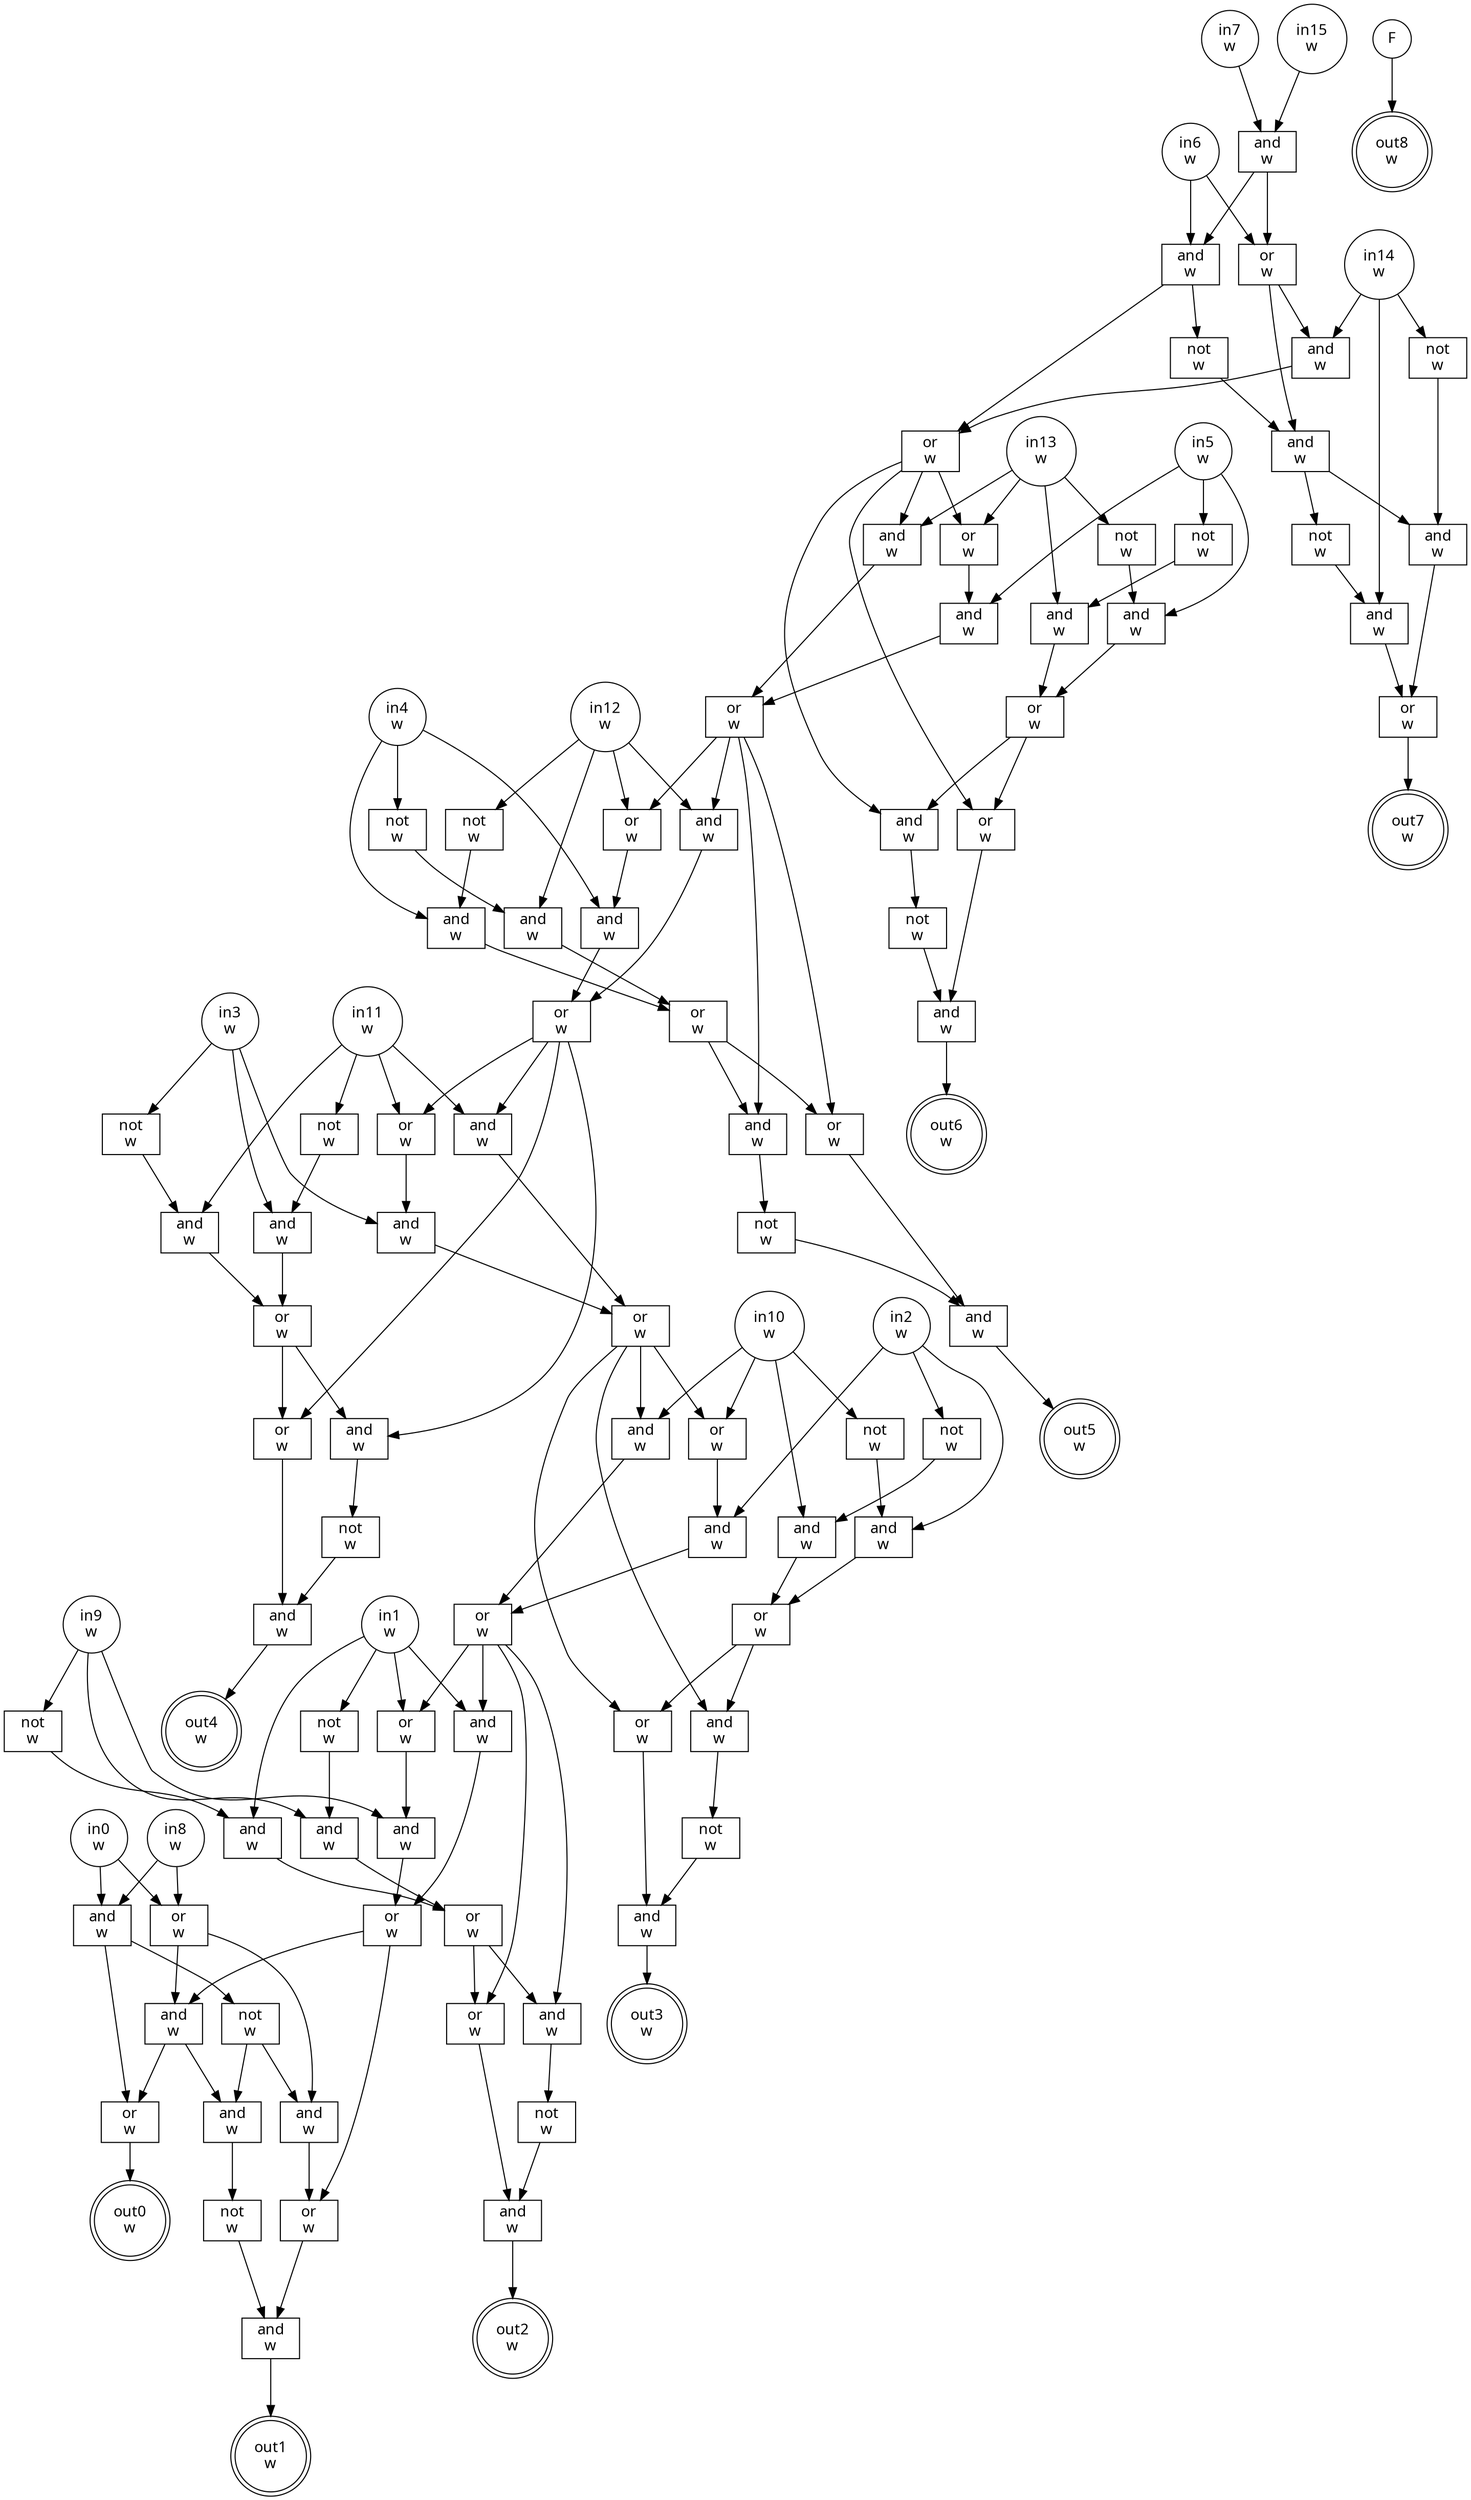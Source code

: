 digraph circuit{
	node [style = filled, fillcolor = white,shape=rect, fontname=geneva]
	g0 [label="in0\nw",shape=circle,fillcolor=white]
	g1 [label="in1\nw",shape=circle,fillcolor=white]
	g2 [label="in2\nw",shape=circle,fillcolor=white]
	g3 [label="in3\nw",shape=circle,fillcolor=white]
	g4 [label="in4\nw",shape=circle,fillcolor=white]
	g5 [label="in5\nw",shape=circle,fillcolor=white]
	g6 [label="in6\nw",shape=circle,fillcolor=white]
	g7 [label="in7\nw",shape=circle,fillcolor=white]
	g8 [label="in8\nw",shape=circle,fillcolor=white]
	g9 [label="in9\nw",shape=circle,fillcolor=white]
	g10 [label="in10\nw",shape=circle,fillcolor=white]
	g11 [label="in11\nw",shape=circle,fillcolor=white]
	g12 [label="in12\nw",shape=circle,fillcolor=white]
	g13 [label="in13\nw",shape=circle,fillcolor=white]
	g14 [label="in14\nw",shape=circle,fillcolor=white]
	g15 [label="in15\nw",shape=circle,fillcolor=white]
	g16 [label="F",shape=circle,fillcolor=white]
	g17 [label="not\nw",fillcolor=white]
	g18 [label="not\nw",fillcolor=white]
	g19 [label="not\nw",fillcolor=white]
	g20 [label="not\nw",fillcolor=white]
	g21 [label="not\nw",fillcolor=white]
	g22 [label="not\nw",fillcolor=white]
	g23 [label="and\nw",fillcolor=white]
	g24 [label="and\nw",fillcolor=white]
	g25 [label="not\nw",fillcolor=white]
	g26 [label="or\nw",fillcolor=white]
	g27 [label="and\nw",fillcolor=white]
	g28 [label="and\nw",fillcolor=white]
	g29 [label="not\nw",fillcolor=white]
	g30 [label="and\nw",fillcolor=white]
	g31 [label="or\nw",fillcolor=white]
	g32 [label="and\nw",fillcolor=white]
	g33 [label="or\nw",fillcolor=white]
	g34 [label="or\nw",fillcolor=white]
	g35 [label="and\nw",fillcolor=white]
	g36 [label="and\nw",fillcolor=white]
	g37 [label="and\nw",fillcolor=white]
	g38 [label="or\nw",fillcolor=white]
	g39 [label="or\nw",fillcolor=white]
	g40 [label="and\nw",fillcolor=white]
	g41 [label="not\nw",fillcolor=white]
	g42 [label="and\nw",fillcolor=white]
	g43 [label="or\nw",fillcolor=white]
	g44 [label="and\nw",fillcolor=white]
	g45 [label="not\nw",fillcolor=white]
	g46 [label="or\nw",fillcolor=white]
	g47 [label="and\nw",fillcolor=white]
	g48 [label="and\nw",fillcolor=white]
	g49 [label="and\nw",fillcolor=white]
	g50 [label="or\nw",fillcolor=white]
	g51 [label="or\nw",fillcolor=white]
	g52 [label="and\nw",fillcolor=white]
	g53 [label="not\nw",fillcolor=white]
	g54 [label="and\nw",fillcolor=white]
	g55 [label="or\nw",fillcolor=white]
	g56 [label="and\nw",fillcolor=white]
	g57 [label="not\nw",fillcolor=white]
	g58 [label="or\nw",fillcolor=white]
	g59 [label="and\nw",fillcolor=white]
	g60 [label="and\nw",fillcolor=white]
	g61 [label="and\nw",fillcolor=white]
	g62 [label="or\nw",fillcolor=white]
	g63 [label="or\nw",fillcolor=white]
	g64 [label="and\nw",fillcolor=white]
	g65 [label="not\nw",fillcolor=white]
	g66 [label="and\nw",fillcolor=white]
	g67 [label="or\nw",fillcolor=white]
	g68 [label="and\nw",fillcolor=white]
	g69 [label="not\nw",fillcolor=white]
	g70 [label="or\nw",fillcolor=white]
	g71 [label="and\nw",fillcolor=white]
	g72 [label="and\nw",fillcolor=white]
	g73 [label="and\nw",fillcolor=white]
	g74 [label="or\nw",fillcolor=white]
	g75 [label="not\nw",fillcolor=white]
	g76 [label="and\nw",fillcolor=white]
	g77 [label="or\nw",fillcolor=white]
	g78 [label="and\nw",fillcolor=white]
	g79 [label="not\nw",fillcolor=white]
	g80 [label="or\nw",fillcolor=white]
	g81 [label="and\nw",fillcolor=white]
	g82 [label="and\nw",fillcolor=white]
	g83 [label="or\nw",fillcolor=white]
	g84 [label="and\nw",fillcolor=white]
	g85 [label="and\nw",fillcolor=white]
	g86 [label="or\nw",fillcolor=white]
	g87 [label="not\nw",fillcolor=white]
	g88 [label="and\nw",fillcolor=white]
	g89 [label="or\nw",fillcolor=white]
	g90 [label="and\nw",fillcolor=white]
	g91 [label="not\nw",fillcolor=white]
	g92 [label="or\nw",fillcolor=white]
	g93 [label="and\nw",fillcolor=white]
	g94 [label="and\nw",fillcolor=white]
	g95 [label="not\nw",fillcolor=white]
	g96 [label="or\nw",fillcolor=white]
	g97 [label="and\nw",fillcolor=white]
	g98 [label="or\nw",fillcolor=white]
	g99 [label="and\nw",fillcolor=white]
	g100 [label="and\nw",fillcolor=white]
	g101 [label="not\nw",fillcolor=white]
	g102 [label="and\nw",fillcolor=white]
	g103 [label="or\nw",fillcolor=white]
	g104 [label="out0\nw",shape=doublecircle,fillcolor=white]
	g105 [label="out1\nw",shape=doublecircle,fillcolor=white]
	g106 [label="out2\nw",shape=doublecircle,fillcolor=white]
	g107 [label="out3\nw",shape=doublecircle,fillcolor=white]
	g108 [label="out4\nw",shape=doublecircle,fillcolor=white]
	g109 [label="out5\nw",shape=doublecircle,fillcolor=white]
	g110 [label="out6\nw",shape=doublecircle,fillcolor=white]
	g111 [label="out7\nw",shape=doublecircle,fillcolor=white]
	g112 [label="out8\nw",shape=doublecircle,fillcolor=white]
	edge [fontname=Geneva,fontcolor=forestgreen]
	g0->g94
	g0->g96
	g1->g82
	g1->g83
	g1->g85
	g1->g87
	g2->g72
	g2->g73
	g2->g75
	g3->g60
	g3->g61
	g3->g65
	g4->g48
	g4->g49
	g4->g53
	g5->g36
	g5->g37
	g5->g41
	g6->g24
	g6->g26
	g7->g23
	g8->g94
	g8->g96
	g9->g22
	g9->g84
	g9->g88
	g10->g21
	g10->g63
	g10->g64
	g10->g76
	g11->g20
	g11->g51
	g11->g52
	g11->g66
	g12->g19
	g12->g39
	g12->g40
	g12->g54
	g13->g18
	g13->g34
	g13->g35
	g13->g42
	g14->g17
	g14->g30
	g14->g32
	g15->g23
	g16->g112
	g17->g28
	g18->g36
	g19->g48
	g20->g60
	g21->g72
	g22->g82
	g23->g24
	g23->g26
	g24->g25
	g24->g33
	g25->g27
	g26->g27
	g26->g32
	g27->g28
	g27->g29
	g28->g31
	g29->g30
	g30->g31
	g31->g111
	g32->g33
	g33->g34
	g33->g35
	g33->g44
	g33->g46
	g34->g37
	g35->g38
	g36->g43
	g37->g38
	g38->g39
	g38->g40
	g38->g56
	g38->g58
	g39->g49
	g40->g50
	g41->g42
	g42->g43
	g43->g44
	g43->g46
	g44->g45
	g45->g47
	g46->g47
	g47->g110
	g48->g55
	g49->g50
	g50->g51
	g50->g52
	g50->g68
	g50->g70
	g51->g61
	g52->g62
	g53->g54
	g54->g55
	g55->g56
	g55->g58
	g56->g57
	g57->g59
	g58->g59
	g59->g109
	g60->g67
	g61->g62
	g62->g63
	g62->g64
	g62->g78
	g62->g80
	g63->g73
	g64->g74
	g65->g66
	g66->g67
	g67->g68
	g67->g70
	g68->g69
	g69->g71
	g70->g71
	g71->g108
	g72->g77
	g73->g74
	g74->g83
	g74->g85
	g74->g90
	g74->g92
	g75->g76
	g76->g77
	g77->g78
	g77->g80
	g78->g79
	g79->g81
	g80->g81
	g81->g107
	g82->g89
	g83->g84
	g84->g86
	g85->g86
	g86->g98
	g86->g99
	g87->g88
	g88->g89
	g89->g90
	g89->g92
	g90->g91
	g91->g93
	g92->g93
	g93->g106
	g94->g95
	g94->g103
	g95->g97
	g95->g100
	g96->g97
	g96->g99
	g97->g98
	g98->g102
	g99->g100
	g99->g103
	g100->g101
	g101->g102
	g102->g105
	g103->g104
}